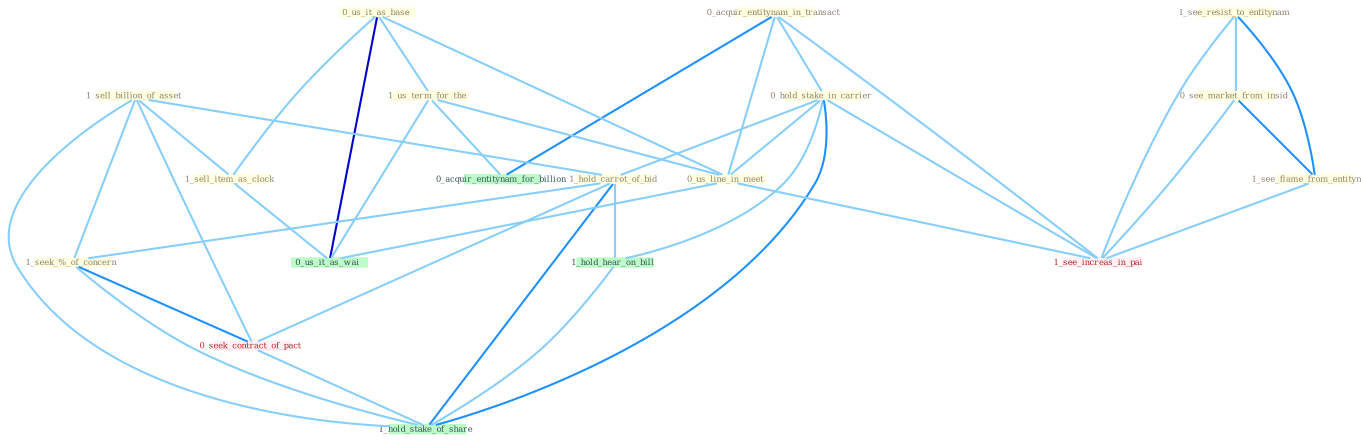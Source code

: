 Graph G{ 
    node
    [shape=polygon,style=filled,width=.5,height=.06,color="#BDFCC9",fixedsize=true,fontsize=4,
    fontcolor="#2f4f4f"];
    {node
    [color="#ffffe0", fontcolor="#8b7d6b"] "0_acquir_entitynam_in_transact " "0_us_it_as_base " "1_see_resist_to_entitynam " "0_see_market_from_insid " "0_hold_stake_in_carrier " "1_sell_billion_of_asset " "1_hold_carrot_of_bid " "1_sell_item_as_clock " "1_see_flame_from_entitynam " "1_us_term_for_the " "1_seek_%_of_concern " "0_us_line_in_meet "}
{node [color="#fff0f5", fontcolor="#b22222"] "0_seek_contract_of_pact " "1_see_increas_in_pai "}
edge [color="#B0E2FF"];

	"0_acquir_entitynam_in_transact " -- "0_hold_stake_in_carrier " [w="1", color="#87cefa" ];
	"0_acquir_entitynam_in_transact " -- "0_us_line_in_meet " [w="1", color="#87cefa" ];
	"0_acquir_entitynam_in_transact " -- "0_acquir_entitynam_for_billion " [w="2", color="#1e90ff" , len=0.8];
	"0_acquir_entitynam_in_transact " -- "1_see_increas_in_pai " [w="1", color="#87cefa" ];
	"0_us_it_as_base " -- "1_sell_item_as_clock " [w="1", color="#87cefa" ];
	"0_us_it_as_base " -- "1_us_term_for_the " [w="1", color="#87cefa" ];
	"0_us_it_as_base " -- "0_us_line_in_meet " [w="1", color="#87cefa" ];
	"0_us_it_as_base " -- "0_us_it_as_wai " [w="3", color="#0000cd" , len=0.6];
	"1_see_resist_to_entitynam " -- "0_see_market_from_insid " [w="1", color="#87cefa" ];
	"1_see_resist_to_entitynam " -- "1_see_flame_from_entitynam " [w="2", color="#1e90ff" , len=0.8];
	"1_see_resist_to_entitynam " -- "1_see_increas_in_pai " [w="1", color="#87cefa" ];
	"0_see_market_from_insid " -- "1_see_flame_from_entitynam " [w="2", color="#1e90ff" , len=0.8];
	"0_see_market_from_insid " -- "1_see_increas_in_pai " [w="1", color="#87cefa" ];
	"0_hold_stake_in_carrier " -- "1_hold_carrot_of_bid " [w="1", color="#87cefa" ];
	"0_hold_stake_in_carrier " -- "0_us_line_in_meet " [w="1", color="#87cefa" ];
	"0_hold_stake_in_carrier " -- "1_see_increas_in_pai " [w="1", color="#87cefa" ];
	"0_hold_stake_in_carrier " -- "1_hold_hear_on_bill " [w="1", color="#87cefa" ];
	"0_hold_stake_in_carrier " -- "1_hold_stake_of_share " [w="2", color="#1e90ff" , len=0.8];
	"1_sell_billion_of_asset " -- "1_hold_carrot_of_bid " [w="1", color="#87cefa" ];
	"1_sell_billion_of_asset " -- "1_sell_item_as_clock " [w="1", color="#87cefa" ];
	"1_sell_billion_of_asset " -- "1_seek_%_of_concern " [w="1", color="#87cefa" ];
	"1_sell_billion_of_asset " -- "0_seek_contract_of_pact " [w="1", color="#87cefa" ];
	"1_sell_billion_of_asset " -- "1_hold_stake_of_share " [w="1", color="#87cefa" ];
	"1_hold_carrot_of_bid " -- "1_seek_%_of_concern " [w="1", color="#87cefa" ];
	"1_hold_carrot_of_bid " -- "0_seek_contract_of_pact " [w="1", color="#87cefa" ];
	"1_hold_carrot_of_bid " -- "1_hold_hear_on_bill " [w="1", color="#87cefa" ];
	"1_hold_carrot_of_bid " -- "1_hold_stake_of_share " [w="2", color="#1e90ff" , len=0.8];
	"1_sell_item_as_clock " -- "0_us_it_as_wai " [w="1", color="#87cefa" ];
	"1_see_flame_from_entitynam " -- "1_see_increas_in_pai " [w="1", color="#87cefa" ];
	"1_us_term_for_the " -- "0_us_line_in_meet " [w="1", color="#87cefa" ];
	"1_us_term_for_the " -- "0_us_it_as_wai " [w="1", color="#87cefa" ];
	"1_us_term_for_the " -- "0_acquir_entitynam_for_billion " [w="1", color="#87cefa" ];
	"1_seek_%_of_concern " -- "0_seek_contract_of_pact " [w="2", color="#1e90ff" , len=0.8];
	"1_seek_%_of_concern " -- "1_hold_stake_of_share " [w="1", color="#87cefa" ];
	"0_us_line_in_meet " -- "0_us_it_as_wai " [w="1", color="#87cefa" ];
	"0_us_line_in_meet " -- "1_see_increas_in_pai " [w="1", color="#87cefa" ];
	"0_seek_contract_of_pact " -- "1_hold_stake_of_share " [w="1", color="#87cefa" ];
	"1_hold_hear_on_bill " -- "1_hold_stake_of_share " [w="1", color="#87cefa" ];
}